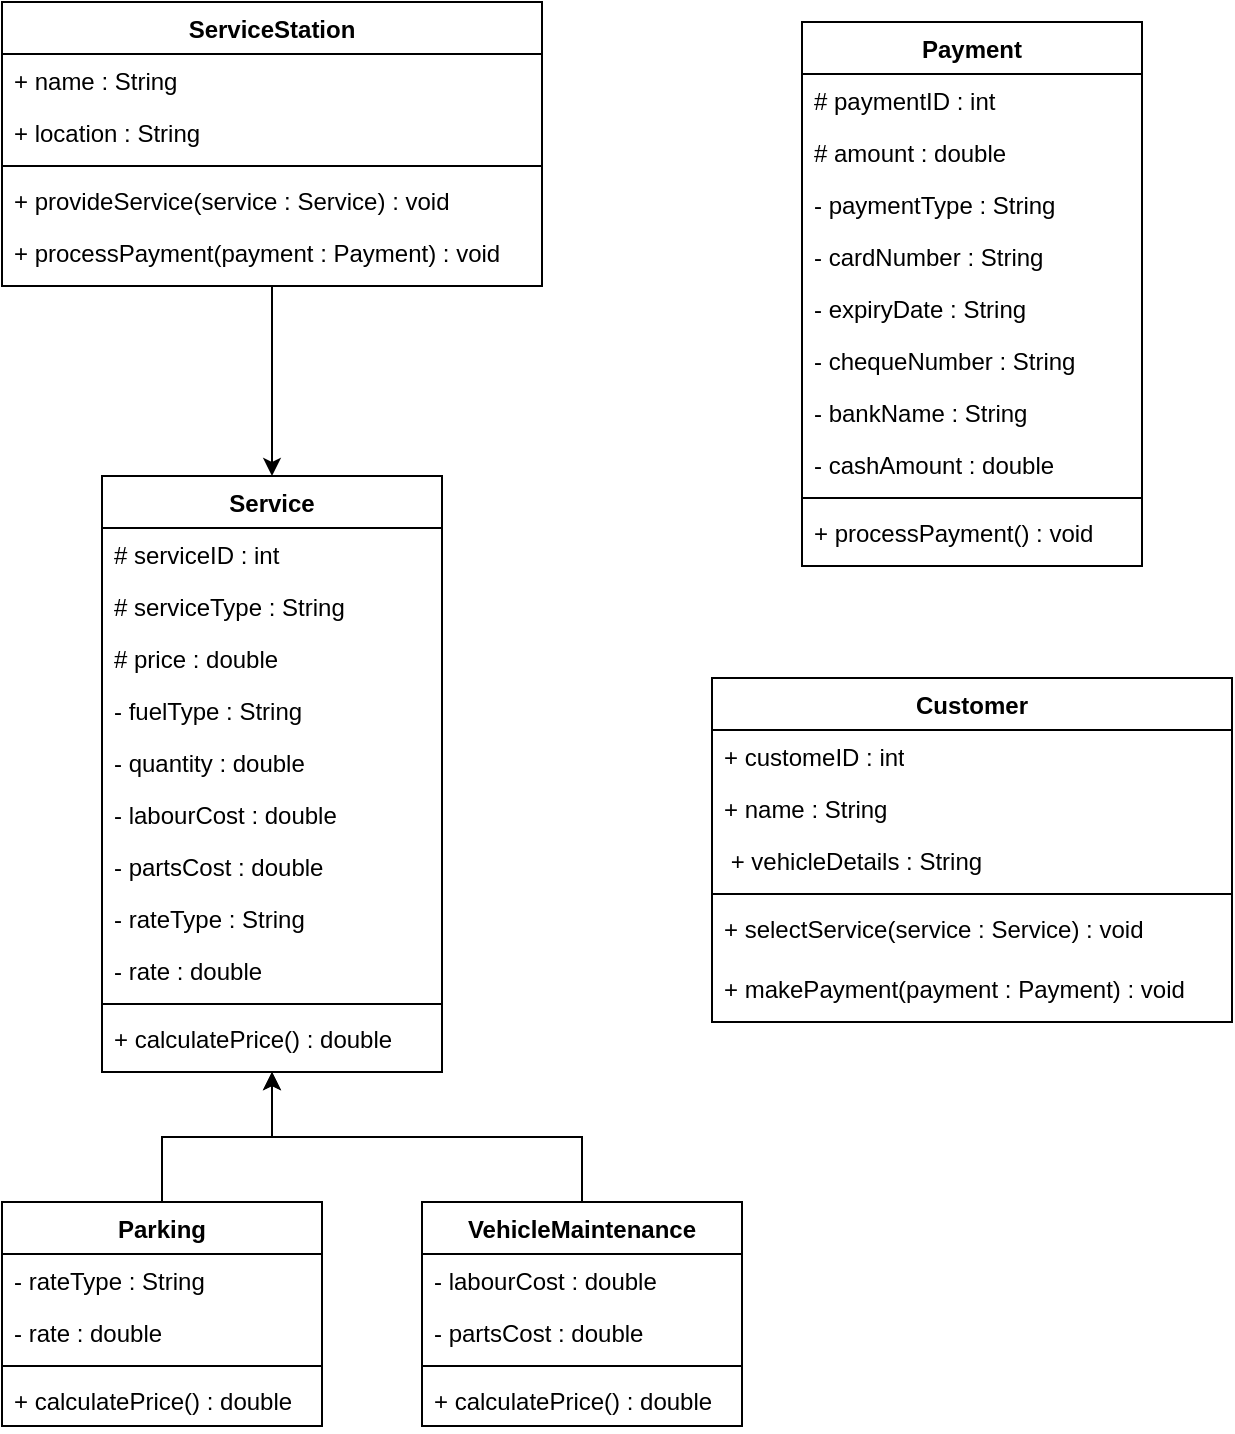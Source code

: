 <mxfile version="24.7.8">
  <diagram name="Page-1" id="usfOtbCKO4RFw14k3cQj">
    <mxGraphModel dx="890" dy="428" grid="1" gridSize="10" guides="1" tooltips="1" connect="1" arrows="1" fold="1" page="1" pageScale="1" pageWidth="850" pageHeight="1100" math="0" shadow="0">
      <root>
        <mxCell id="0" />
        <mxCell id="1" parent="0" />
        <mxCell id="BeGfuIZM-IdvGfix9bW--3" value="ServiceStation" style="swimlane;fontStyle=1;align=center;verticalAlign=top;childLayout=stackLayout;horizontal=1;startSize=26;horizontalStack=0;resizeParent=1;resizeParentMax=0;resizeLast=0;collapsible=1;marginBottom=0;whiteSpace=wrap;html=1;" parent="1" vertex="1">
          <mxGeometry x="40" y="40" width="270" height="142" as="geometry">
            <mxRectangle x="40" y="40" width="120" height="30" as="alternateBounds" />
          </mxGeometry>
        </mxCell>
        <mxCell id="BeGfuIZM-IdvGfix9bW--4" value="+ name : String" style="text;strokeColor=none;fillColor=none;align=left;verticalAlign=top;spacingLeft=4;spacingRight=4;overflow=hidden;rotatable=0;points=[[0,0.5],[1,0.5]];portConstraint=eastwest;whiteSpace=wrap;html=1;" parent="BeGfuIZM-IdvGfix9bW--3" vertex="1">
          <mxGeometry y="26" width="270" height="26" as="geometry" />
        </mxCell>
        <mxCell id="BeGfuIZM-IdvGfix9bW--8" value="+ location : String" style="text;strokeColor=none;fillColor=none;align=left;verticalAlign=top;spacingLeft=4;spacingRight=4;overflow=hidden;rotatable=0;points=[[0,0.5],[1,0.5]];portConstraint=eastwest;whiteSpace=wrap;html=1;" parent="BeGfuIZM-IdvGfix9bW--3" vertex="1">
          <mxGeometry y="52" width="270" height="26" as="geometry" />
        </mxCell>
        <mxCell id="BeGfuIZM-IdvGfix9bW--5" value="" style="line;strokeWidth=1;fillColor=none;align=left;verticalAlign=middle;spacingTop=-1;spacingLeft=3;spacingRight=3;rotatable=0;labelPosition=right;points=[];portConstraint=eastwest;strokeColor=inherit;" parent="BeGfuIZM-IdvGfix9bW--3" vertex="1">
          <mxGeometry y="78" width="270" height="8" as="geometry" />
        </mxCell>
        <mxCell id="BeGfuIZM-IdvGfix9bW--6" value="+ provideService(service : Service) : void" style="text;strokeColor=none;fillColor=none;align=left;verticalAlign=top;spacingLeft=4;spacingRight=4;overflow=hidden;rotatable=0;points=[[0,0.5],[1,0.5]];portConstraint=eastwest;whiteSpace=wrap;html=1;" parent="BeGfuIZM-IdvGfix9bW--3" vertex="1">
          <mxGeometry y="86" width="270" height="26" as="geometry" />
        </mxCell>
        <mxCell id="BeGfuIZM-IdvGfix9bW--9" value="+ processPayment(payment : Payment) : void" style="text;strokeColor=none;fillColor=none;align=left;verticalAlign=top;spacingLeft=4;spacingRight=4;overflow=hidden;rotatable=0;points=[[0,0.5],[1,0.5]];portConstraint=eastwest;whiteSpace=wrap;html=1;" parent="BeGfuIZM-IdvGfix9bW--3" vertex="1">
          <mxGeometry y="112" width="270" height="30" as="geometry" />
        </mxCell>
        <mxCell id="9maxrJBFUvNhzNP2XGxU-26" style="edgeStyle=orthogonalEdgeStyle;rounded=0;orthogonalLoop=1;jettySize=auto;html=1;entryX=0.5;entryY=0;entryDx=0;entryDy=0;" edge="1" parent="1" source="BeGfuIZM-IdvGfix9bW--3" target="0B1076_VCTr9enRIcAZL-1">
          <mxGeometry relative="1" as="geometry" />
        </mxCell>
        <mxCell id="0B1076_VCTr9enRIcAZL-1" value="Service" style="swimlane;fontStyle=1;align=center;verticalAlign=top;childLayout=stackLayout;horizontal=1;startSize=26;horizontalStack=0;resizeParent=1;resizeParentMax=0;resizeLast=0;collapsible=1;marginBottom=0;whiteSpace=wrap;html=1;" parent="1" vertex="1">
          <mxGeometry x="90" y="277" width="170" height="298" as="geometry" />
        </mxCell>
        <mxCell id="0B1076_VCTr9enRIcAZL-2" value="# serviceID : int" style="text;strokeColor=none;fillColor=none;align=left;verticalAlign=top;spacingLeft=4;spacingRight=4;overflow=hidden;rotatable=0;points=[[0,0.5],[1,0.5]];portConstraint=eastwest;whiteSpace=wrap;html=1;" parent="0B1076_VCTr9enRIcAZL-1" vertex="1">
          <mxGeometry y="26" width="170" height="26" as="geometry" />
        </mxCell>
        <mxCell id="0B1076_VCTr9enRIcAZL-5" value="# serviceType : String" style="text;strokeColor=none;fillColor=none;align=left;verticalAlign=top;spacingLeft=4;spacingRight=4;overflow=hidden;rotatable=0;points=[[0,0.5],[1,0.5]];portConstraint=eastwest;whiteSpace=wrap;html=1;" parent="0B1076_VCTr9enRIcAZL-1" vertex="1">
          <mxGeometry y="52" width="170" height="26" as="geometry" />
        </mxCell>
        <mxCell id="0B1076_VCTr9enRIcAZL-8" value="# price : double" style="text;strokeColor=none;fillColor=none;align=left;verticalAlign=top;spacingLeft=4;spacingRight=4;overflow=hidden;rotatable=0;points=[[0,0.5],[1,0.5]];portConstraint=eastwest;whiteSpace=wrap;html=1;" parent="0B1076_VCTr9enRIcAZL-1" vertex="1">
          <mxGeometry y="78" width="170" height="26" as="geometry" />
        </mxCell>
        <mxCell id="0B1076_VCTr9enRIcAZL-10" value="- fuelType : String" style="text;strokeColor=none;fillColor=none;align=left;verticalAlign=top;spacingLeft=4;spacingRight=4;overflow=hidden;rotatable=0;points=[[0,0.5],[1,0.5]];portConstraint=eastwest;whiteSpace=wrap;html=1;" parent="0B1076_VCTr9enRIcAZL-1" vertex="1">
          <mxGeometry y="104" width="170" height="26" as="geometry" />
        </mxCell>
        <mxCell id="0B1076_VCTr9enRIcAZL-11" value="- quantity : double" style="text;strokeColor=none;fillColor=none;align=left;verticalAlign=top;spacingLeft=4;spacingRight=4;overflow=hidden;rotatable=0;points=[[0,0.5],[1,0.5]];portConstraint=eastwest;whiteSpace=wrap;html=1;" parent="0B1076_VCTr9enRIcAZL-1" vertex="1">
          <mxGeometry y="130" width="170" height="26" as="geometry" />
        </mxCell>
        <mxCell id="0B1076_VCTr9enRIcAZL-12" value="- labourCost : double" style="text;strokeColor=none;fillColor=none;align=left;verticalAlign=top;spacingLeft=4;spacingRight=4;overflow=hidden;rotatable=0;points=[[0,0.5],[1,0.5]];portConstraint=eastwest;whiteSpace=wrap;html=1;" parent="0B1076_VCTr9enRIcAZL-1" vertex="1">
          <mxGeometry y="156" width="170" height="26" as="geometry" />
        </mxCell>
        <mxCell id="0B1076_VCTr9enRIcAZL-15" value="- partsCost : double" style="text;strokeColor=none;fillColor=none;align=left;verticalAlign=top;spacingLeft=4;spacingRight=4;overflow=hidden;rotatable=0;points=[[0,0.5],[1,0.5]];portConstraint=eastwest;whiteSpace=wrap;html=1;" parent="0B1076_VCTr9enRIcAZL-1" vertex="1">
          <mxGeometry y="182" width="170" height="26" as="geometry" />
        </mxCell>
        <mxCell id="0B1076_VCTr9enRIcAZL-16" value="- rateType : String" style="text;strokeColor=none;fillColor=none;align=left;verticalAlign=top;spacingLeft=4;spacingRight=4;overflow=hidden;rotatable=0;points=[[0,0.5],[1,0.5]];portConstraint=eastwest;whiteSpace=wrap;html=1;" parent="0B1076_VCTr9enRIcAZL-1" vertex="1">
          <mxGeometry y="208" width="170" height="26" as="geometry" />
        </mxCell>
        <mxCell id="0B1076_VCTr9enRIcAZL-17" value="- rate : double" style="text;strokeColor=none;fillColor=none;align=left;verticalAlign=top;spacingLeft=4;spacingRight=4;overflow=hidden;rotatable=0;points=[[0,0.5],[1,0.5]];portConstraint=eastwest;whiteSpace=wrap;html=1;" parent="0B1076_VCTr9enRIcAZL-1" vertex="1">
          <mxGeometry y="234" width="170" height="26" as="geometry" />
        </mxCell>
        <mxCell id="0B1076_VCTr9enRIcAZL-3" value="" style="line;strokeWidth=1;fillColor=none;align=left;verticalAlign=middle;spacingTop=-1;spacingLeft=3;spacingRight=3;rotatable=0;labelPosition=right;points=[];portConstraint=eastwest;strokeColor=inherit;" parent="0B1076_VCTr9enRIcAZL-1" vertex="1">
          <mxGeometry y="260" width="170" height="8" as="geometry" />
        </mxCell>
        <mxCell id="0B1076_VCTr9enRIcAZL-4" value="+ calculatePrice() : double" style="text;strokeColor=none;fillColor=none;align=left;verticalAlign=top;spacingLeft=4;spacingRight=4;overflow=hidden;rotatable=0;points=[[0,0.5],[1,0.5]];portConstraint=eastwest;whiteSpace=wrap;html=1;" parent="0B1076_VCTr9enRIcAZL-1" vertex="1">
          <mxGeometry y="268" width="170" height="30" as="geometry" />
        </mxCell>
        <mxCell id="9maxrJBFUvNhzNP2XGxU-22" style="edgeStyle=orthogonalEdgeStyle;rounded=0;orthogonalLoop=1;jettySize=auto;html=1;exitX=0.5;exitY=0;exitDx=0;exitDy=0;" edge="1" parent="1" source="0B1076_VCTr9enRIcAZL-18" target="0B1076_VCTr9enRIcAZL-1">
          <mxGeometry relative="1" as="geometry" />
        </mxCell>
        <mxCell id="0B1076_VCTr9enRIcAZL-18" value="VehicleMaintenance" style="swimlane;fontStyle=1;align=center;verticalAlign=top;childLayout=stackLayout;horizontal=1;startSize=26;horizontalStack=0;resizeParent=1;resizeParentMax=0;resizeLast=0;collapsible=1;marginBottom=0;whiteSpace=wrap;html=1;" parent="1" vertex="1">
          <mxGeometry x="250" y="640" width="160" height="112" as="geometry" />
        </mxCell>
        <mxCell id="0B1076_VCTr9enRIcAZL-19" value="- labourCost : double" style="text;strokeColor=none;fillColor=none;align=left;verticalAlign=top;spacingLeft=4;spacingRight=4;overflow=hidden;rotatable=0;points=[[0,0.5],[1,0.5]];portConstraint=eastwest;whiteSpace=wrap;html=1;" parent="0B1076_VCTr9enRIcAZL-18" vertex="1">
          <mxGeometry y="26" width="160" height="26" as="geometry" />
        </mxCell>
        <mxCell id="0B1076_VCTr9enRIcAZL-22" value="- partsCost : double" style="text;strokeColor=none;fillColor=none;align=left;verticalAlign=top;spacingLeft=4;spacingRight=4;overflow=hidden;rotatable=0;points=[[0,0.5],[1,0.5]];portConstraint=eastwest;whiteSpace=wrap;html=1;" parent="0B1076_VCTr9enRIcAZL-18" vertex="1">
          <mxGeometry y="52" width="160" height="26" as="geometry" />
        </mxCell>
        <mxCell id="0B1076_VCTr9enRIcAZL-20" value="" style="line;strokeWidth=1;fillColor=none;align=left;verticalAlign=middle;spacingTop=-1;spacingLeft=3;spacingRight=3;rotatable=0;labelPosition=right;points=[];portConstraint=eastwest;strokeColor=inherit;" parent="0B1076_VCTr9enRIcAZL-18" vertex="1">
          <mxGeometry y="78" width="160" height="8" as="geometry" />
        </mxCell>
        <mxCell id="0B1076_VCTr9enRIcAZL-21" value="+ calculatePrice() : double" style="text;strokeColor=none;fillColor=none;align=left;verticalAlign=top;spacingLeft=4;spacingRight=4;overflow=hidden;rotatable=0;points=[[0,0.5],[1,0.5]];portConstraint=eastwest;whiteSpace=wrap;html=1;" parent="0B1076_VCTr9enRIcAZL-18" vertex="1">
          <mxGeometry y="86" width="160" height="26" as="geometry" />
        </mxCell>
        <mxCell id="9maxrJBFUvNhzNP2XGxU-21" style="edgeStyle=orthogonalEdgeStyle;rounded=0;orthogonalLoop=1;jettySize=auto;html=1;exitX=0.5;exitY=0;exitDx=0;exitDy=0;" edge="1" parent="1" source="0B1076_VCTr9enRIcAZL-23" target="0B1076_VCTr9enRIcAZL-1">
          <mxGeometry relative="1" as="geometry" />
        </mxCell>
        <mxCell id="0B1076_VCTr9enRIcAZL-23" value="Parking" style="swimlane;fontStyle=1;align=center;verticalAlign=top;childLayout=stackLayout;horizontal=1;startSize=26;horizontalStack=0;resizeParent=1;resizeParentMax=0;resizeLast=0;collapsible=1;marginBottom=0;whiteSpace=wrap;html=1;" parent="1" vertex="1">
          <mxGeometry x="40" y="640" width="160" height="112" as="geometry" />
        </mxCell>
        <mxCell id="0B1076_VCTr9enRIcAZL-24" value="- rateType : String" style="text;strokeColor=none;fillColor=none;align=left;verticalAlign=top;spacingLeft=4;spacingRight=4;overflow=hidden;rotatable=0;points=[[0,0.5],[1,0.5]];portConstraint=eastwest;whiteSpace=wrap;html=1;" parent="0B1076_VCTr9enRIcAZL-23" vertex="1">
          <mxGeometry y="26" width="160" height="26" as="geometry" />
        </mxCell>
        <mxCell id="0B1076_VCTr9enRIcAZL-25" value="- rate : double" style="text;strokeColor=none;fillColor=none;align=left;verticalAlign=top;spacingLeft=4;spacingRight=4;overflow=hidden;rotatable=0;points=[[0,0.5],[1,0.5]];portConstraint=eastwest;whiteSpace=wrap;html=1;" parent="0B1076_VCTr9enRIcAZL-23" vertex="1">
          <mxGeometry y="52" width="160" height="26" as="geometry" />
        </mxCell>
        <mxCell id="0B1076_VCTr9enRIcAZL-26" value="" style="line;strokeWidth=1;fillColor=none;align=left;verticalAlign=middle;spacingTop=-1;spacingLeft=3;spacingRight=3;rotatable=0;labelPosition=right;points=[];portConstraint=eastwest;strokeColor=inherit;" parent="0B1076_VCTr9enRIcAZL-23" vertex="1">
          <mxGeometry y="78" width="160" height="8" as="geometry" />
        </mxCell>
        <mxCell id="0B1076_VCTr9enRIcAZL-27" value="+ calculatePrice() : double" style="text;strokeColor=none;fillColor=none;align=left;verticalAlign=top;spacingLeft=4;spacingRight=4;overflow=hidden;rotatable=0;points=[[0,0.5],[1,0.5]];portConstraint=eastwest;whiteSpace=wrap;html=1;" parent="0B1076_VCTr9enRIcAZL-23" vertex="1">
          <mxGeometry y="86" width="160" height="26" as="geometry" />
        </mxCell>
        <mxCell id="9maxrJBFUvNhzNP2XGxU-1" value="Customer" style="swimlane;fontStyle=1;align=center;verticalAlign=top;childLayout=stackLayout;horizontal=1;startSize=26;horizontalStack=0;resizeParent=1;resizeParentMax=0;resizeLast=0;collapsible=1;marginBottom=0;whiteSpace=wrap;html=1;" vertex="1" parent="1">
          <mxGeometry x="395" y="378" width="260" height="172" as="geometry" />
        </mxCell>
        <mxCell id="9maxrJBFUvNhzNP2XGxU-2" value="+ customeID : int" style="text;strokeColor=none;fillColor=none;align=left;verticalAlign=top;spacingLeft=4;spacingRight=4;overflow=hidden;rotatable=0;points=[[0,0.5],[1,0.5]];portConstraint=eastwest;whiteSpace=wrap;html=1;" vertex="1" parent="9maxrJBFUvNhzNP2XGxU-1">
          <mxGeometry y="26" width="260" height="26" as="geometry" />
        </mxCell>
        <mxCell id="9maxrJBFUvNhzNP2XGxU-5" value="+ name : String" style="text;strokeColor=none;fillColor=none;align=left;verticalAlign=top;spacingLeft=4;spacingRight=4;overflow=hidden;rotatable=0;points=[[0,0.5],[1,0.5]];portConstraint=eastwest;whiteSpace=wrap;html=1;" vertex="1" parent="9maxrJBFUvNhzNP2XGxU-1">
          <mxGeometry y="52" width="260" height="26" as="geometry" />
        </mxCell>
        <mxCell id="9maxrJBFUvNhzNP2XGxU-6" value="&amp;nbsp;+ vehicleDetails : String" style="text;strokeColor=none;fillColor=none;align=left;verticalAlign=top;spacingLeft=4;spacingRight=4;overflow=hidden;rotatable=0;points=[[0,0.5],[1,0.5]];portConstraint=eastwest;whiteSpace=wrap;html=1;" vertex="1" parent="9maxrJBFUvNhzNP2XGxU-1">
          <mxGeometry y="78" width="260" height="26" as="geometry" />
        </mxCell>
        <mxCell id="9maxrJBFUvNhzNP2XGxU-3" value="" style="line;strokeWidth=1;fillColor=none;align=left;verticalAlign=middle;spacingTop=-1;spacingLeft=3;spacingRight=3;rotatable=0;labelPosition=right;points=[];portConstraint=eastwest;strokeColor=inherit;" vertex="1" parent="9maxrJBFUvNhzNP2XGxU-1">
          <mxGeometry y="104" width="260" height="8" as="geometry" />
        </mxCell>
        <mxCell id="9maxrJBFUvNhzNP2XGxU-7" value="+ selectService(service : Service) : void&amp;nbsp;" style="text;strokeColor=none;fillColor=none;align=left;verticalAlign=top;spacingLeft=4;spacingRight=4;overflow=hidden;rotatable=0;points=[[0,0.5],[1,0.5]];portConstraint=eastwest;whiteSpace=wrap;html=1;" vertex="1" parent="9maxrJBFUvNhzNP2XGxU-1">
          <mxGeometry y="112" width="260" height="30" as="geometry" />
        </mxCell>
        <mxCell id="9maxrJBFUvNhzNP2XGxU-4" value="+ makePayment(payment : Payment) : void" style="text;strokeColor=none;fillColor=none;align=left;verticalAlign=top;spacingLeft=4;spacingRight=4;overflow=hidden;rotatable=0;points=[[0,0.5],[1,0.5]];portConstraint=eastwest;whiteSpace=wrap;html=1;" vertex="1" parent="9maxrJBFUvNhzNP2XGxU-1">
          <mxGeometry y="142" width="260" height="30" as="geometry" />
        </mxCell>
        <mxCell id="9maxrJBFUvNhzNP2XGxU-8" value="Payment" style="swimlane;fontStyle=1;align=center;verticalAlign=top;childLayout=stackLayout;horizontal=1;startSize=26;horizontalStack=0;resizeParent=1;resizeParentMax=0;resizeLast=0;collapsible=1;marginBottom=0;whiteSpace=wrap;html=1;" vertex="1" parent="1">
          <mxGeometry x="440" y="50" width="170" height="272" as="geometry" />
        </mxCell>
        <mxCell id="9maxrJBFUvNhzNP2XGxU-9" value="# paymentID : int" style="text;strokeColor=none;fillColor=none;align=left;verticalAlign=top;spacingLeft=4;spacingRight=4;overflow=hidden;rotatable=0;points=[[0,0.5],[1,0.5]];portConstraint=eastwest;whiteSpace=wrap;html=1;" vertex="1" parent="9maxrJBFUvNhzNP2XGxU-8">
          <mxGeometry y="26" width="170" height="26" as="geometry" />
        </mxCell>
        <mxCell id="9maxrJBFUvNhzNP2XGxU-14" value="# amount : double" style="text;strokeColor=none;fillColor=none;align=left;verticalAlign=top;spacingLeft=4;spacingRight=4;overflow=hidden;rotatable=0;points=[[0,0.5],[1,0.5]];portConstraint=eastwest;whiteSpace=wrap;html=1;" vertex="1" parent="9maxrJBFUvNhzNP2XGxU-8">
          <mxGeometry y="52" width="170" height="26" as="geometry" />
        </mxCell>
        <mxCell id="9maxrJBFUvNhzNP2XGxU-12" value="- paymentType : String" style="text;strokeColor=none;fillColor=none;align=left;verticalAlign=top;spacingLeft=4;spacingRight=4;overflow=hidden;rotatable=0;points=[[0,0.5],[1,0.5]];portConstraint=eastwest;whiteSpace=wrap;html=1;" vertex="1" parent="9maxrJBFUvNhzNP2XGxU-8">
          <mxGeometry y="78" width="170" height="26" as="geometry" />
        </mxCell>
        <mxCell id="9maxrJBFUvNhzNP2XGxU-13" value="- cardNumber : String" style="text;strokeColor=none;fillColor=none;align=left;verticalAlign=top;spacingLeft=4;spacingRight=4;overflow=hidden;rotatable=0;points=[[0,0.5],[1,0.5]];portConstraint=eastwest;whiteSpace=wrap;html=1;" vertex="1" parent="9maxrJBFUvNhzNP2XGxU-8">
          <mxGeometry y="104" width="170" height="26" as="geometry" />
        </mxCell>
        <mxCell id="9maxrJBFUvNhzNP2XGxU-15" value="- expiryDate : String" style="text;strokeColor=none;fillColor=none;align=left;verticalAlign=top;spacingLeft=4;spacingRight=4;overflow=hidden;rotatable=0;points=[[0,0.5],[1,0.5]];portConstraint=eastwest;whiteSpace=wrap;html=1;" vertex="1" parent="9maxrJBFUvNhzNP2XGxU-8">
          <mxGeometry y="130" width="170" height="26" as="geometry" />
        </mxCell>
        <mxCell id="9maxrJBFUvNhzNP2XGxU-16" value="- chequeNumber : String" style="text;strokeColor=none;fillColor=none;align=left;verticalAlign=top;spacingLeft=4;spacingRight=4;overflow=hidden;rotatable=0;points=[[0,0.5],[1,0.5]];portConstraint=eastwest;whiteSpace=wrap;html=1;" vertex="1" parent="9maxrJBFUvNhzNP2XGxU-8">
          <mxGeometry y="156" width="170" height="26" as="geometry" />
        </mxCell>
        <mxCell id="9maxrJBFUvNhzNP2XGxU-17" value="- bankName : String" style="text;strokeColor=none;fillColor=none;align=left;verticalAlign=top;spacingLeft=4;spacingRight=4;overflow=hidden;rotatable=0;points=[[0,0.5],[1,0.5]];portConstraint=eastwest;whiteSpace=wrap;html=1;" vertex="1" parent="9maxrJBFUvNhzNP2XGxU-8">
          <mxGeometry y="182" width="170" height="26" as="geometry" />
        </mxCell>
        <mxCell id="9maxrJBFUvNhzNP2XGxU-18" value="- cashAmount : double" style="text;strokeColor=none;fillColor=none;align=left;verticalAlign=top;spacingLeft=4;spacingRight=4;overflow=hidden;rotatable=0;points=[[0,0.5],[1,0.5]];portConstraint=eastwest;whiteSpace=wrap;html=1;" vertex="1" parent="9maxrJBFUvNhzNP2XGxU-8">
          <mxGeometry y="208" width="170" height="26" as="geometry" />
        </mxCell>
        <mxCell id="9maxrJBFUvNhzNP2XGxU-10" value="" style="line;strokeWidth=1;fillColor=none;align=left;verticalAlign=middle;spacingTop=-1;spacingLeft=3;spacingRight=3;rotatable=0;labelPosition=right;points=[];portConstraint=eastwest;strokeColor=inherit;" vertex="1" parent="9maxrJBFUvNhzNP2XGxU-8">
          <mxGeometry y="234" width="170" height="8" as="geometry" />
        </mxCell>
        <mxCell id="9maxrJBFUvNhzNP2XGxU-11" value="+ processPayment() : void&amp;nbsp;" style="text;strokeColor=none;fillColor=none;align=left;verticalAlign=top;spacingLeft=4;spacingRight=4;overflow=hidden;rotatable=0;points=[[0,0.5],[1,0.5]];portConstraint=eastwest;whiteSpace=wrap;html=1;" vertex="1" parent="9maxrJBFUvNhzNP2XGxU-8">
          <mxGeometry y="242" width="170" height="30" as="geometry" />
        </mxCell>
      </root>
    </mxGraphModel>
  </diagram>
</mxfile>
